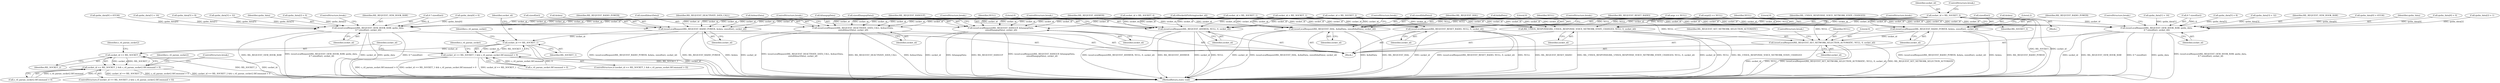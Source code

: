 digraph "0_Android_cd5f15f588a5d27e99ba12f057245bfe507f8c42@API" {
"1000354" [label="(Call,socket_id = RIL_SOCKET_3)"];
"1000377" [label="(Call,issueLocalRequest(RIL_REQUEST_RESET_RADIO, NULL, 0, socket_id))"];
"1000389" [label="(Call,issueLocalRequest(RIL_REQUEST_RADIO_POWER, &data, sizeof(int), socket_id))"];
"1000398" [label="(Call,socket_id == RIL_SOCKET_1)"];
"1000397" [label="(Call,socket_id == RIL_SOCKET_1 && s_ril_param_socket.fdCommand > 0)"];
"1000420" [label="(Call,socket_id == RIL_SOCKET_2)"];
"1000419" [label="(Call,socket_id == RIL_SOCKET_2 && s_ril_param_socket2.fdCommand > 0)"];
"1000443" [label="(Call,RIL_UNSOL_RESPONSE(RIL_UNSOL_RESPONSE_VOICE_NETWORK_STATE_CHANGED, NULL, 0, socket_id))"];
"1000482" [label="(Call,issueLocalRequest(RIL_REQUEST_OEM_HOOK_RAW, qxdm_data,\n 6 * sizeof(int), socket_id))"];
"1000524" [label="(Call,issueLocalRequest(RIL_REQUEST_OEM_HOOK_RAW, qxdm_data,\n 6 * sizeof(int), socket_id))"];
"1000539" [label="(Call,issueLocalRequest(RIL_REQUEST_RADIO_POWER, &data, sizeof(int), socket_id))"];
"1000548" [label="(Call,issueLocalRequest(RIL_REQUEST_SET_NETWORK_SELECTION_AUTOMATIC, NULL, 0, socket_id))"];
"1000557" [label="(Call,issueLocalRequest(RIL_REQUEST_DEACTIVATE_DATA_CALL, &deactData,\n sizeof(deactData), socket_id))"];
"1000596" [label="(Call,issueLocalRequest(RIL_REQUEST_DIAL, &dialData, sizeof(dialData), socket_id))"];
"1000607" [label="(Call,issueLocalRequest(RIL_REQUEST_ANSWER, NULL, 0, socket_id))"];
"1000616" [label="(Call,issueLocalRequest(RIL_REQUEST_HANGUP, &hangupData,\n sizeof(hangupData), socket_id))"];
"1000596" [label="(Call,issueLocalRequest(RIL_REQUEST_DIAL, &dialData, sizeof(dialData), socket_id))"];
"1000541" [label="(Call,&data)"];
"1000603" [label="(ControlStructure,break;)"];
"1000355" [label="(Identifier,socket_id)"];
"1000482" [label="(Call,issueLocalRequest(RIL_REQUEST_OEM_HOOK_RAW, qxdm_data,\n 6 * sizeof(int), socket_id))"];
"1000494" [label="(Call,qxdm_data[0] = 65536)"];
"1000452" [label="(Call,qxdm_data[0] = 65536)"];
"1000547" [label="(Literal,2)"];
"1000484" [label="(Identifier,qxdm_data)"];
"1000489" [label="(Identifier,socket_id)"];
"1000344" [label="(Call,socket_id = RIL_SOCKET_1)"];
"1000540" [label="(Identifier,RIL_REQUEST_RADIO_POWER)"];
"1000524" [label="(Call,issueLocalRequest(RIL_REQUEST_OEM_HOOK_RAW, qxdm_data,\n 6 * sizeof(int), socket_id))"];
"1000543" [label="(Call,sizeof(int))"];
"1000602" [label="(Identifier,socket_id)"];
"1000545" [label="(Identifier,socket_id)"];
"1000609" [label="(Identifier,NULL)"];
"1000499" [label="(Call,qxdm_data[1] = 16)"];
"1000618" [label="(Call,&hangupData)"];
"1000612" [label="(ControlStructure,break;)"];
"1000472" [label="(Call,qxdm_data[4] = 0)"];
"1000422" [label="(Identifier,RIL_SOCKET_2)"];
"1000356" [label="(Identifier,RIL_SOCKET_3)"];
"1000620" [label="(Call,sizeof(hangupData))"];
"1000561" [label="(Call,sizeof(deactData))"];
"1000550" [label="(Identifier,NULL)"];
"1000616" [label="(Call,issueLocalRequest(RIL_REQUEST_HANGUP, &hangupData,\n sizeof(hangupData), socket_id))"];
"1000381" [label="(Identifier,socket_id)"];
"1000146" [label="(Call,rilSocketIdToString(socket_id))"];
"1000377" [label="(Call,issueLocalRequest(RIL_REQUEST_RESET_RADIO, NULL, 0, socket_id))"];
"1000445" [label="(Identifier,NULL)"];
"1000403" [label="(Identifier,s_ril_param_socket)"];
"1000393" [label="(Call,sizeof(int))"];
"1000446" [label="(Literal,0)"];
"1000398" [label="(Call,socket_id == RIL_SOCKET_1)"];
"1000419" [label="(Call,socket_id == RIL_SOCKET_2 && s_ril_param_socket2.fdCommand > 0)"];
"1000519" [label="(Call,qxdm_data[5] = 8)"];
"1000509" [label="(Call,qxdm_data[3] = 32)"];
"1000203" [label="(Call,args == NULL)"];
"1000551" [label="(Literal,0)"];
"1000462" [label="(Call,qxdm_data[2] = 1)"];
"1000633" [label="(MethodReturn,static void)"];
"1000607" [label="(Call,issueLocalRequest(RIL_REQUEST_ANSWER, NULL, 0, socket_id))"];
"1000617" [label="(Identifier,RIL_REQUEST_HANGUP)"];
"1000490" [label="(ControlStructure,break;)"];
"1000600" [label="(Call,sizeof(dialData))"];
"1000526" [label="(Identifier,qxdm_data)"];
"1000504" [label="(Call,qxdm_data[2] = 0)"];
"1000611" [label="(Identifier,socket_id)"];
"1000532" [label="(ControlStructure,break;)"];
"1000389" [label="(Call,issueLocalRequest(RIL_REQUEST_RADIO_POWER, &data, sizeof(int), socket_id))"];
"1000397" [label="(Call,socket_id == RIL_SOCKET_1 && s_ril_param_socket.fdCommand > 0)"];
"1000558" [label="(Identifier,RIL_REQUEST_DEACTIVATE_DATA_CALL)"];
"1000380" [label="(Literal,0)"];
"1000395" [label="(Identifier,socket_id)"];
"1000563" [label="(Identifier,socket_id)"];
"1000457" [label="(Call,qxdm_data[1] = 16)"];
"1000444" [label="(Identifier,RIL_UNSOL_RESPONSE_VOICE_NETWORK_STATE_CHANGED)"];
"1000622" [label="(Identifier,socket_id)"];
"1000364" [label="(Call,socket_id = RIL_SOCKET_1)"];
"1000418" [label="(ControlStructure,if (socket_id == RIL_SOCKET_2 && s_ril_param_socket2.fdCommand > 0))"];
"1000379" [label="(Identifier,NULL)"];
"1000400" [label="(Identifier,RIL_SOCKET_1)"];
"1000391" [label="(Call,&data)"];
"1000549" [label="(Identifier,RIL_REQUEST_SET_NETWORK_SELECTION_AUTOMATIC)"];
"1000548" [label="(Call,issueLocalRequest(RIL_REQUEST_SET_NETWORK_SELECTION_AUTOMATIC, NULL, 0, socket_id))"];
"1000539" [label="(Call,issueLocalRequest(RIL_REQUEST_RADIO_POWER, &data, sizeof(int), socket_id))"];
"1000623" [label="(ControlStructure,break;)"];
"1000423" [label="(Call,s_ril_param_socket2.fdCommand > 0)"];
"1000420" [label="(Call,socket_id == RIL_SOCKET_2)"];
"1000431" [label="(Identifier,s_ril_param_socket2)"];
"1000382" [label="(ControlStructure,break;)"];
"1000399" [label="(Identifier,socket_id)"];
"1000608" [label="(Identifier,RIL_REQUEST_ANSWER)"];
"1000390" [label="(Identifier,RIL_REQUEST_RADIO_POWER)"];
"1000349" [label="(Call,socket_id = RIL_SOCKET_2)"];
"1000531" [label="(Identifier,socket_id)"];
"1000401" [label="(Call,s_ril_param_socket.fdCommand > 0)"];
"1000357" [label="(ControlStructure,break;)"];
"1000597" [label="(Identifier,RIL_REQUEST_DIAL)"];
"1000373" [label="(Block,)"];
"1000525" [label="(Identifier,RIL_REQUEST_OEM_HOOK_RAW)"];
"1000559" [label="(Call,&deactData)"];
"1000598" [label="(Call,&dialData)"];
"1000274" [label="(Call,args[i] == NULL)"];
"1000485" [label="(Call,6 * sizeof(int))"];
"1000448" [label="(ControlStructure,break;)"];
"1000553" [label="(ControlStructure,break;)"];
"1000527" [label="(Call,6 * sizeof(int))"];
"1000514" [label="(Call,qxdm_data[4] = 0)"];
"1000564" [label="(ControlStructure,break;)"];
"1000354" [label="(Call,socket_id = RIL_SOCKET_3)"];
"1000425" [label="(Identifier,s_ril_param_socket2)"];
"1000447" [label="(Identifier,socket_id)"];
"1000342" [label="(Block,)"];
"1000610" [label="(Literal,0)"];
"1000557" [label="(Call,issueLocalRequest(RIL_REQUEST_DEACTIVATE_DATA_CALL, &deactData,\n sizeof(deactData), socket_id))"];
"1000477" [label="(Call,qxdm_data[5] = 8)"];
"1000396" [label="(ControlStructure,if (socket_id == RIL_SOCKET_1 && s_ril_param_socket.fdCommand > 0))"];
"1000467" [label="(Call,qxdm_data[3] = 32)"];
"1000483" [label="(Identifier,RIL_REQUEST_OEM_HOOK_RAW)"];
"1000552" [label="(Identifier,socket_id)"];
"1000359" [label="(Call,socket_id = RIL_SOCKET_4)"];
"1000439" [label="(ControlStructure,break;)"];
"1000378" [label="(Identifier,RIL_REQUEST_RESET_RADIO)"];
"1000409" [label="(Identifier,s_ril_param_socket)"];
"1000421" [label="(Identifier,socket_id)"];
"1000443" [label="(Call,RIL_UNSOL_RESPONSE(RIL_UNSOL_RESPONSE_VOICE_NETWORK_STATE_CHANGED, NULL, 0, socket_id))"];
"1000354" -> "1000342"  [label="AST: "];
"1000354" -> "1000356"  [label="CFG: "];
"1000355" -> "1000354"  [label="AST: "];
"1000356" -> "1000354"  [label="AST: "];
"1000357" -> "1000354"  [label="CFG: "];
"1000354" -> "1000633"  [label="DDG: RIL_SOCKET_3"];
"1000354" -> "1000633"  [label="DDG: socket_id"];
"1000354" -> "1000377"  [label="DDG: socket_id"];
"1000354" -> "1000389"  [label="DDG: socket_id"];
"1000354" -> "1000443"  [label="DDG: socket_id"];
"1000354" -> "1000482"  [label="DDG: socket_id"];
"1000354" -> "1000524"  [label="DDG: socket_id"];
"1000354" -> "1000539"  [label="DDG: socket_id"];
"1000354" -> "1000557"  [label="DDG: socket_id"];
"1000354" -> "1000596"  [label="DDG: socket_id"];
"1000354" -> "1000607"  [label="DDG: socket_id"];
"1000354" -> "1000616"  [label="DDG: socket_id"];
"1000377" -> "1000373"  [label="AST: "];
"1000377" -> "1000381"  [label="CFG: "];
"1000378" -> "1000377"  [label="AST: "];
"1000379" -> "1000377"  [label="AST: "];
"1000380" -> "1000377"  [label="AST: "];
"1000381" -> "1000377"  [label="AST: "];
"1000382" -> "1000377"  [label="CFG: "];
"1000377" -> "1000633"  [label="DDG: issueLocalRequest(RIL_REQUEST_RESET_RADIO, NULL, 0, socket_id)"];
"1000377" -> "1000633"  [label="DDG: NULL"];
"1000377" -> "1000633"  [label="DDG: RIL_REQUEST_RESET_RADIO"];
"1000377" -> "1000633"  [label="DDG: socket_id"];
"1000274" -> "1000377"  [label="DDG: NULL"];
"1000203" -> "1000377"  [label="DDG: NULL"];
"1000364" -> "1000377"  [label="DDG: socket_id"];
"1000349" -> "1000377"  [label="DDG: socket_id"];
"1000359" -> "1000377"  [label="DDG: socket_id"];
"1000344" -> "1000377"  [label="DDG: socket_id"];
"1000146" -> "1000377"  [label="DDG: socket_id"];
"1000389" -> "1000373"  [label="AST: "];
"1000389" -> "1000395"  [label="CFG: "];
"1000390" -> "1000389"  [label="AST: "];
"1000391" -> "1000389"  [label="AST: "];
"1000393" -> "1000389"  [label="AST: "];
"1000395" -> "1000389"  [label="AST: "];
"1000399" -> "1000389"  [label="CFG: "];
"1000389" -> "1000633"  [label="DDG: issueLocalRequest(RIL_REQUEST_RADIO_POWER, &data, sizeof(int), socket_id)"];
"1000389" -> "1000633"  [label="DDG: RIL_REQUEST_RADIO_POWER"];
"1000389" -> "1000633"  [label="DDG: &data"];
"1000364" -> "1000389"  [label="DDG: socket_id"];
"1000349" -> "1000389"  [label="DDG: socket_id"];
"1000359" -> "1000389"  [label="DDG: socket_id"];
"1000344" -> "1000389"  [label="DDG: socket_id"];
"1000146" -> "1000389"  [label="DDG: socket_id"];
"1000389" -> "1000398"  [label="DDG: socket_id"];
"1000398" -> "1000397"  [label="AST: "];
"1000398" -> "1000400"  [label="CFG: "];
"1000399" -> "1000398"  [label="AST: "];
"1000400" -> "1000398"  [label="AST: "];
"1000403" -> "1000398"  [label="CFG: "];
"1000397" -> "1000398"  [label="CFG: "];
"1000398" -> "1000633"  [label="DDG: RIL_SOCKET_1"];
"1000398" -> "1000633"  [label="DDG: socket_id"];
"1000398" -> "1000397"  [label="DDG: socket_id"];
"1000398" -> "1000397"  [label="DDG: RIL_SOCKET_1"];
"1000398" -> "1000420"  [label="DDG: socket_id"];
"1000397" -> "1000396"  [label="AST: "];
"1000397" -> "1000401"  [label="CFG: "];
"1000401" -> "1000397"  [label="AST: "];
"1000409" -> "1000397"  [label="CFG: "];
"1000421" -> "1000397"  [label="CFG: "];
"1000397" -> "1000633"  [label="DDG: socket_id == RIL_SOCKET_1 && s_ril_param_socket.fdCommand > 0"];
"1000397" -> "1000633"  [label="DDG: socket_id == RIL_SOCKET_1"];
"1000397" -> "1000633"  [label="DDG: s_ril_param_socket.fdCommand > 0"];
"1000401" -> "1000397"  [label="DDG: s_ril_param_socket.fdCommand"];
"1000401" -> "1000397"  [label="DDG: 0"];
"1000420" -> "1000419"  [label="AST: "];
"1000420" -> "1000422"  [label="CFG: "];
"1000421" -> "1000420"  [label="AST: "];
"1000422" -> "1000420"  [label="AST: "];
"1000425" -> "1000420"  [label="CFG: "];
"1000419" -> "1000420"  [label="CFG: "];
"1000420" -> "1000633"  [label="DDG: RIL_SOCKET_2"];
"1000420" -> "1000633"  [label="DDG: socket_id"];
"1000420" -> "1000419"  [label="DDG: socket_id"];
"1000420" -> "1000419"  [label="DDG: RIL_SOCKET_2"];
"1000419" -> "1000418"  [label="AST: "];
"1000419" -> "1000423"  [label="CFG: "];
"1000423" -> "1000419"  [label="AST: "];
"1000431" -> "1000419"  [label="CFG: "];
"1000439" -> "1000419"  [label="CFG: "];
"1000419" -> "1000633"  [label="DDG: socket_id == RIL_SOCKET_2"];
"1000419" -> "1000633"  [label="DDG: s_ril_param_socket2.fdCommand > 0"];
"1000419" -> "1000633"  [label="DDG: socket_id == RIL_SOCKET_2 && s_ril_param_socket2.fdCommand > 0"];
"1000423" -> "1000419"  [label="DDG: s_ril_param_socket2.fdCommand"];
"1000423" -> "1000419"  [label="DDG: 0"];
"1000443" -> "1000373"  [label="AST: "];
"1000443" -> "1000447"  [label="CFG: "];
"1000444" -> "1000443"  [label="AST: "];
"1000445" -> "1000443"  [label="AST: "];
"1000446" -> "1000443"  [label="AST: "];
"1000447" -> "1000443"  [label="AST: "];
"1000448" -> "1000443"  [label="CFG: "];
"1000443" -> "1000633"  [label="DDG: RIL_UNSOL_RESPONSE(RIL_UNSOL_RESPONSE_VOICE_NETWORK_STATE_CHANGED, NULL, 0, socket_id)"];
"1000443" -> "1000633"  [label="DDG: socket_id"];
"1000443" -> "1000633"  [label="DDG: NULL"];
"1000443" -> "1000633"  [label="DDG: RIL_UNSOL_RESPONSE_VOICE_NETWORK_STATE_CHANGED"];
"1000274" -> "1000443"  [label="DDG: NULL"];
"1000203" -> "1000443"  [label="DDG: NULL"];
"1000364" -> "1000443"  [label="DDG: socket_id"];
"1000349" -> "1000443"  [label="DDG: socket_id"];
"1000359" -> "1000443"  [label="DDG: socket_id"];
"1000344" -> "1000443"  [label="DDG: socket_id"];
"1000146" -> "1000443"  [label="DDG: socket_id"];
"1000482" -> "1000373"  [label="AST: "];
"1000482" -> "1000489"  [label="CFG: "];
"1000483" -> "1000482"  [label="AST: "];
"1000484" -> "1000482"  [label="AST: "];
"1000485" -> "1000482"  [label="AST: "];
"1000489" -> "1000482"  [label="AST: "];
"1000490" -> "1000482"  [label="CFG: "];
"1000482" -> "1000633"  [label="DDG: socket_id"];
"1000482" -> "1000633"  [label="DDG: RIL_REQUEST_OEM_HOOK_RAW"];
"1000482" -> "1000633"  [label="DDG: 6 * sizeof(int)"];
"1000482" -> "1000633"  [label="DDG: qxdm_data"];
"1000482" -> "1000633"  [label="DDG: issueLocalRequest(RIL_REQUEST_OEM_HOOK_RAW, qxdm_data,\n 6 * sizeof(int), socket_id)"];
"1000467" -> "1000482"  [label="DDG: qxdm_data[3]"];
"1000462" -> "1000482"  [label="DDG: qxdm_data[2]"];
"1000452" -> "1000482"  [label="DDG: qxdm_data[0]"];
"1000472" -> "1000482"  [label="DDG: qxdm_data[4]"];
"1000457" -> "1000482"  [label="DDG: qxdm_data[1]"];
"1000477" -> "1000482"  [label="DDG: qxdm_data[5]"];
"1000485" -> "1000482"  [label="DDG: 6"];
"1000364" -> "1000482"  [label="DDG: socket_id"];
"1000349" -> "1000482"  [label="DDG: socket_id"];
"1000359" -> "1000482"  [label="DDG: socket_id"];
"1000344" -> "1000482"  [label="DDG: socket_id"];
"1000146" -> "1000482"  [label="DDG: socket_id"];
"1000524" -> "1000373"  [label="AST: "];
"1000524" -> "1000531"  [label="CFG: "];
"1000525" -> "1000524"  [label="AST: "];
"1000526" -> "1000524"  [label="AST: "];
"1000527" -> "1000524"  [label="AST: "];
"1000531" -> "1000524"  [label="AST: "];
"1000532" -> "1000524"  [label="CFG: "];
"1000524" -> "1000633"  [label="DDG: RIL_REQUEST_OEM_HOOK_RAW"];
"1000524" -> "1000633"  [label="DDG: issueLocalRequest(RIL_REQUEST_OEM_HOOK_RAW, qxdm_data,\n 6 * sizeof(int), socket_id)"];
"1000524" -> "1000633"  [label="DDG: socket_id"];
"1000524" -> "1000633"  [label="DDG: qxdm_data"];
"1000524" -> "1000633"  [label="DDG: 6 * sizeof(int)"];
"1000519" -> "1000524"  [label="DDG: qxdm_data[5]"];
"1000514" -> "1000524"  [label="DDG: qxdm_data[4]"];
"1000494" -> "1000524"  [label="DDG: qxdm_data[0]"];
"1000499" -> "1000524"  [label="DDG: qxdm_data[1]"];
"1000504" -> "1000524"  [label="DDG: qxdm_data[2]"];
"1000509" -> "1000524"  [label="DDG: qxdm_data[3]"];
"1000527" -> "1000524"  [label="DDG: 6"];
"1000364" -> "1000524"  [label="DDG: socket_id"];
"1000349" -> "1000524"  [label="DDG: socket_id"];
"1000359" -> "1000524"  [label="DDG: socket_id"];
"1000344" -> "1000524"  [label="DDG: socket_id"];
"1000146" -> "1000524"  [label="DDG: socket_id"];
"1000539" -> "1000373"  [label="AST: "];
"1000539" -> "1000545"  [label="CFG: "];
"1000540" -> "1000539"  [label="AST: "];
"1000541" -> "1000539"  [label="AST: "];
"1000543" -> "1000539"  [label="AST: "];
"1000545" -> "1000539"  [label="AST: "];
"1000547" -> "1000539"  [label="CFG: "];
"1000539" -> "1000633"  [label="DDG: RIL_REQUEST_RADIO_POWER"];
"1000539" -> "1000633"  [label="DDG: issueLocalRequest(RIL_REQUEST_RADIO_POWER, &data, sizeof(int), socket_id)"];
"1000539" -> "1000633"  [label="DDG: &data"];
"1000364" -> "1000539"  [label="DDG: socket_id"];
"1000349" -> "1000539"  [label="DDG: socket_id"];
"1000359" -> "1000539"  [label="DDG: socket_id"];
"1000344" -> "1000539"  [label="DDG: socket_id"];
"1000146" -> "1000539"  [label="DDG: socket_id"];
"1000539" -> "1000548"  [label="DDG: socket_id"];
"1000548" -> "1000373"  [label="AST: "];
"1000548" -> "1000552"  [label="CFG: "];
"1000549" -> "1000548"  [label="AST: "];
"1000550" -> "1000548"  [label="AST: "];
"1000551" -> "1000548"  [label="AST: "];
"1000552" -> "1000548"  [label="AST: "];
"1000553" -> "1000548"  [label="CFG: "];
"1000548" -> "1000633"  [label="DDG: NULL"];
"1000548" -> "1000633"  [label="DDG: issueLocalRequest(RIL_REQUEST_SET_NETWORK_SELECTION_AUTOMATIC, NULL, 0, socket_id)"];
"1000548" -> "1000633"  [label="DDG: RIL_REQUEST_SET_NETWORK_SELECTION_AUTOMATIC"];
"1000548" -> "1000633"  [label="DDG: socket_id"];
"1000274" -> "1000548"  [label="DDG: NULL"];
"1000203" -> "1000548"  [label="DDG: NULL"];
"1000557" -> "1000373"  [label="AST: "];
"1000557" -> "1000563"  [label="CFG: "];
"1000558" -> "1000557"  [label="AST: "];
"1000559" -> "1000557"  [label="AST: "];
"1000561" -> "1000557"  [label="AST: "];
"1000563" -> "1000557"  [label="AST: "];
"1000564" -> "1000557"  [label="CFG: "];
"1000557" -> "1000633"  [label="DDG: socket_id"];
"1000557" -> "1000633"  [label="DDG: issueLocalRequest(RIL_REQUEST_DEACTIVATE_DATA_CALL, &deactData,\n sizeof(deactData), socket_id)"];
"1000557" -> "1000633"  [label="DDG: RIL_REQUEST_DEACTIVATE_DATA_CALL"];
"1000557" -> "1000633"  [label="DDG: &deactData"];
"1000364" -> "1000557"  [label="DDG: socket_id"];
"1000349" -> "1000557"  [label="DDG: socket_id"];
"1000359" -> "1000557"  [label="DDG: socket_id"];
"1000344" -> "1000557"  [label="DDG: socket_id"];
"1000146" -> "1000557"  [label="DDG: socket_id"];
"1000596" -> "1000373"  [label="AST: "];
"1000596" -> "1000602"  [label="CFG: "];
"1000597" -> "1000596"  [label="AST: "];
"1000598" -> "1000596"  [label="AST: "];
"1000600" -> "1000596"  [label="AST: "];
"1000602" -> "1000596"  [label="AST: "];
"1000603" -> "1000596"  [label="CFG: "];
"1000596" -> "1000633"  [label="DDG: &dialData"];
"1000596" -> "1000633"  [label="DDG: RIL_REQUEST_DIAL"];
"1000596" -> "1000633"  [label="DDG: socket_id"];
"1000596" -> "1000633"  [label="DDG: issueLocalRequest(RIL_REQUEST_DIAL, &dialData, sizeof(dialData), socket_id)"];
"1000364" -> "1000596"  [label="DDG: socket_id"];
"1000349" -> "1000596"  [label="DDG: socket_id"];
"1000359" -> "1000596"  [label="DDG: socket_id"];
"1000344" -> "1000596"  [label="DDG: socket_id"];
"1000146" -> "1000596"  [label="DDG: socket_id"];
"1000607" -> "1000373"  [label="AST: "];
"1000607" -> "1000611"  [label="CFG: "];
"1000608" -> "1000607"  [label="AST: "];
"1000609" -> "1000607"  [label="AST: "];
"1000610" -> "1000607"  [label="AST: "];
"1000611" -> "1000607"  [label="AST: "];
"1000612" -> "1000607"  [label="CFG: "];
"1000607" -> "1000633"  [label="DDG: issueLocalRequest(RIL_REQUEST_ANSWER, NULL, 0, socket_id)"];
"1000607" -> "1000633"  [label="DDG: RIL_REQUEST_ANSWER"];
"1000607" -> "1000633"  [label="DDG: socket_id"];
"1000607" -> "1000633"  [label="DDG: NULL"];
"1000274" -> "1000607"  [label="DDG: NULL"];
"1000203" -> "1000607"  [label="DDG: NULL"];
"1000364" -> "1000607"  [label="DDG: socket_id"];
"1000349" -> "1000607"  [label="DDG: socket_id"];
"1000359" -> "1000607"  [label="DDG: socket_id"];
"1000344" -> "1000607"  [label="DDG: socket_id"];
"1000146" -> "1000607"  [label="DDG: socket_id"];
"1000616" -> "1000373"  [label="AST: "];
"1000616" -> "1000622"  [label="CFG: "];
"1000617" -> "1000616"  [label="AST: "];
"1000618" -> "1000616"  [label="AST: "];
"1000620" -> "1000616"  [label="AST: "];
"1000622" -> "1000616"  [label="AST: "];
"1000623" -> "1000616"  [label="CFG: "];
"1000616" -> "1000633"  [label="DDG: socket_id"];
"1000616" -> "1000633"  [label="DDG: &hangupData"];
"1000616" -> "1000633"  [label="DDG: RIL_REQUEST_HANGUP"];
"1000616" -> "1000633"  [label="DDG: issueLocalRequest(RIL_REQUEST_HANGUP, &hangupData,\n sizeof(hangupData), socket_id)"];
"1000364" -> "1000616"  [label="DDG: socket_id"];
"1000349" -> "1000616"  [label="DDG: socket_id"];
"1000359" -> "1000616"  [label="DDG: socket_id"];
"1000344" -> "1000616"  [label="DDG: socket_id"];
"1000146" -> "1000616"  [label="DDG: socket_id"];
}
